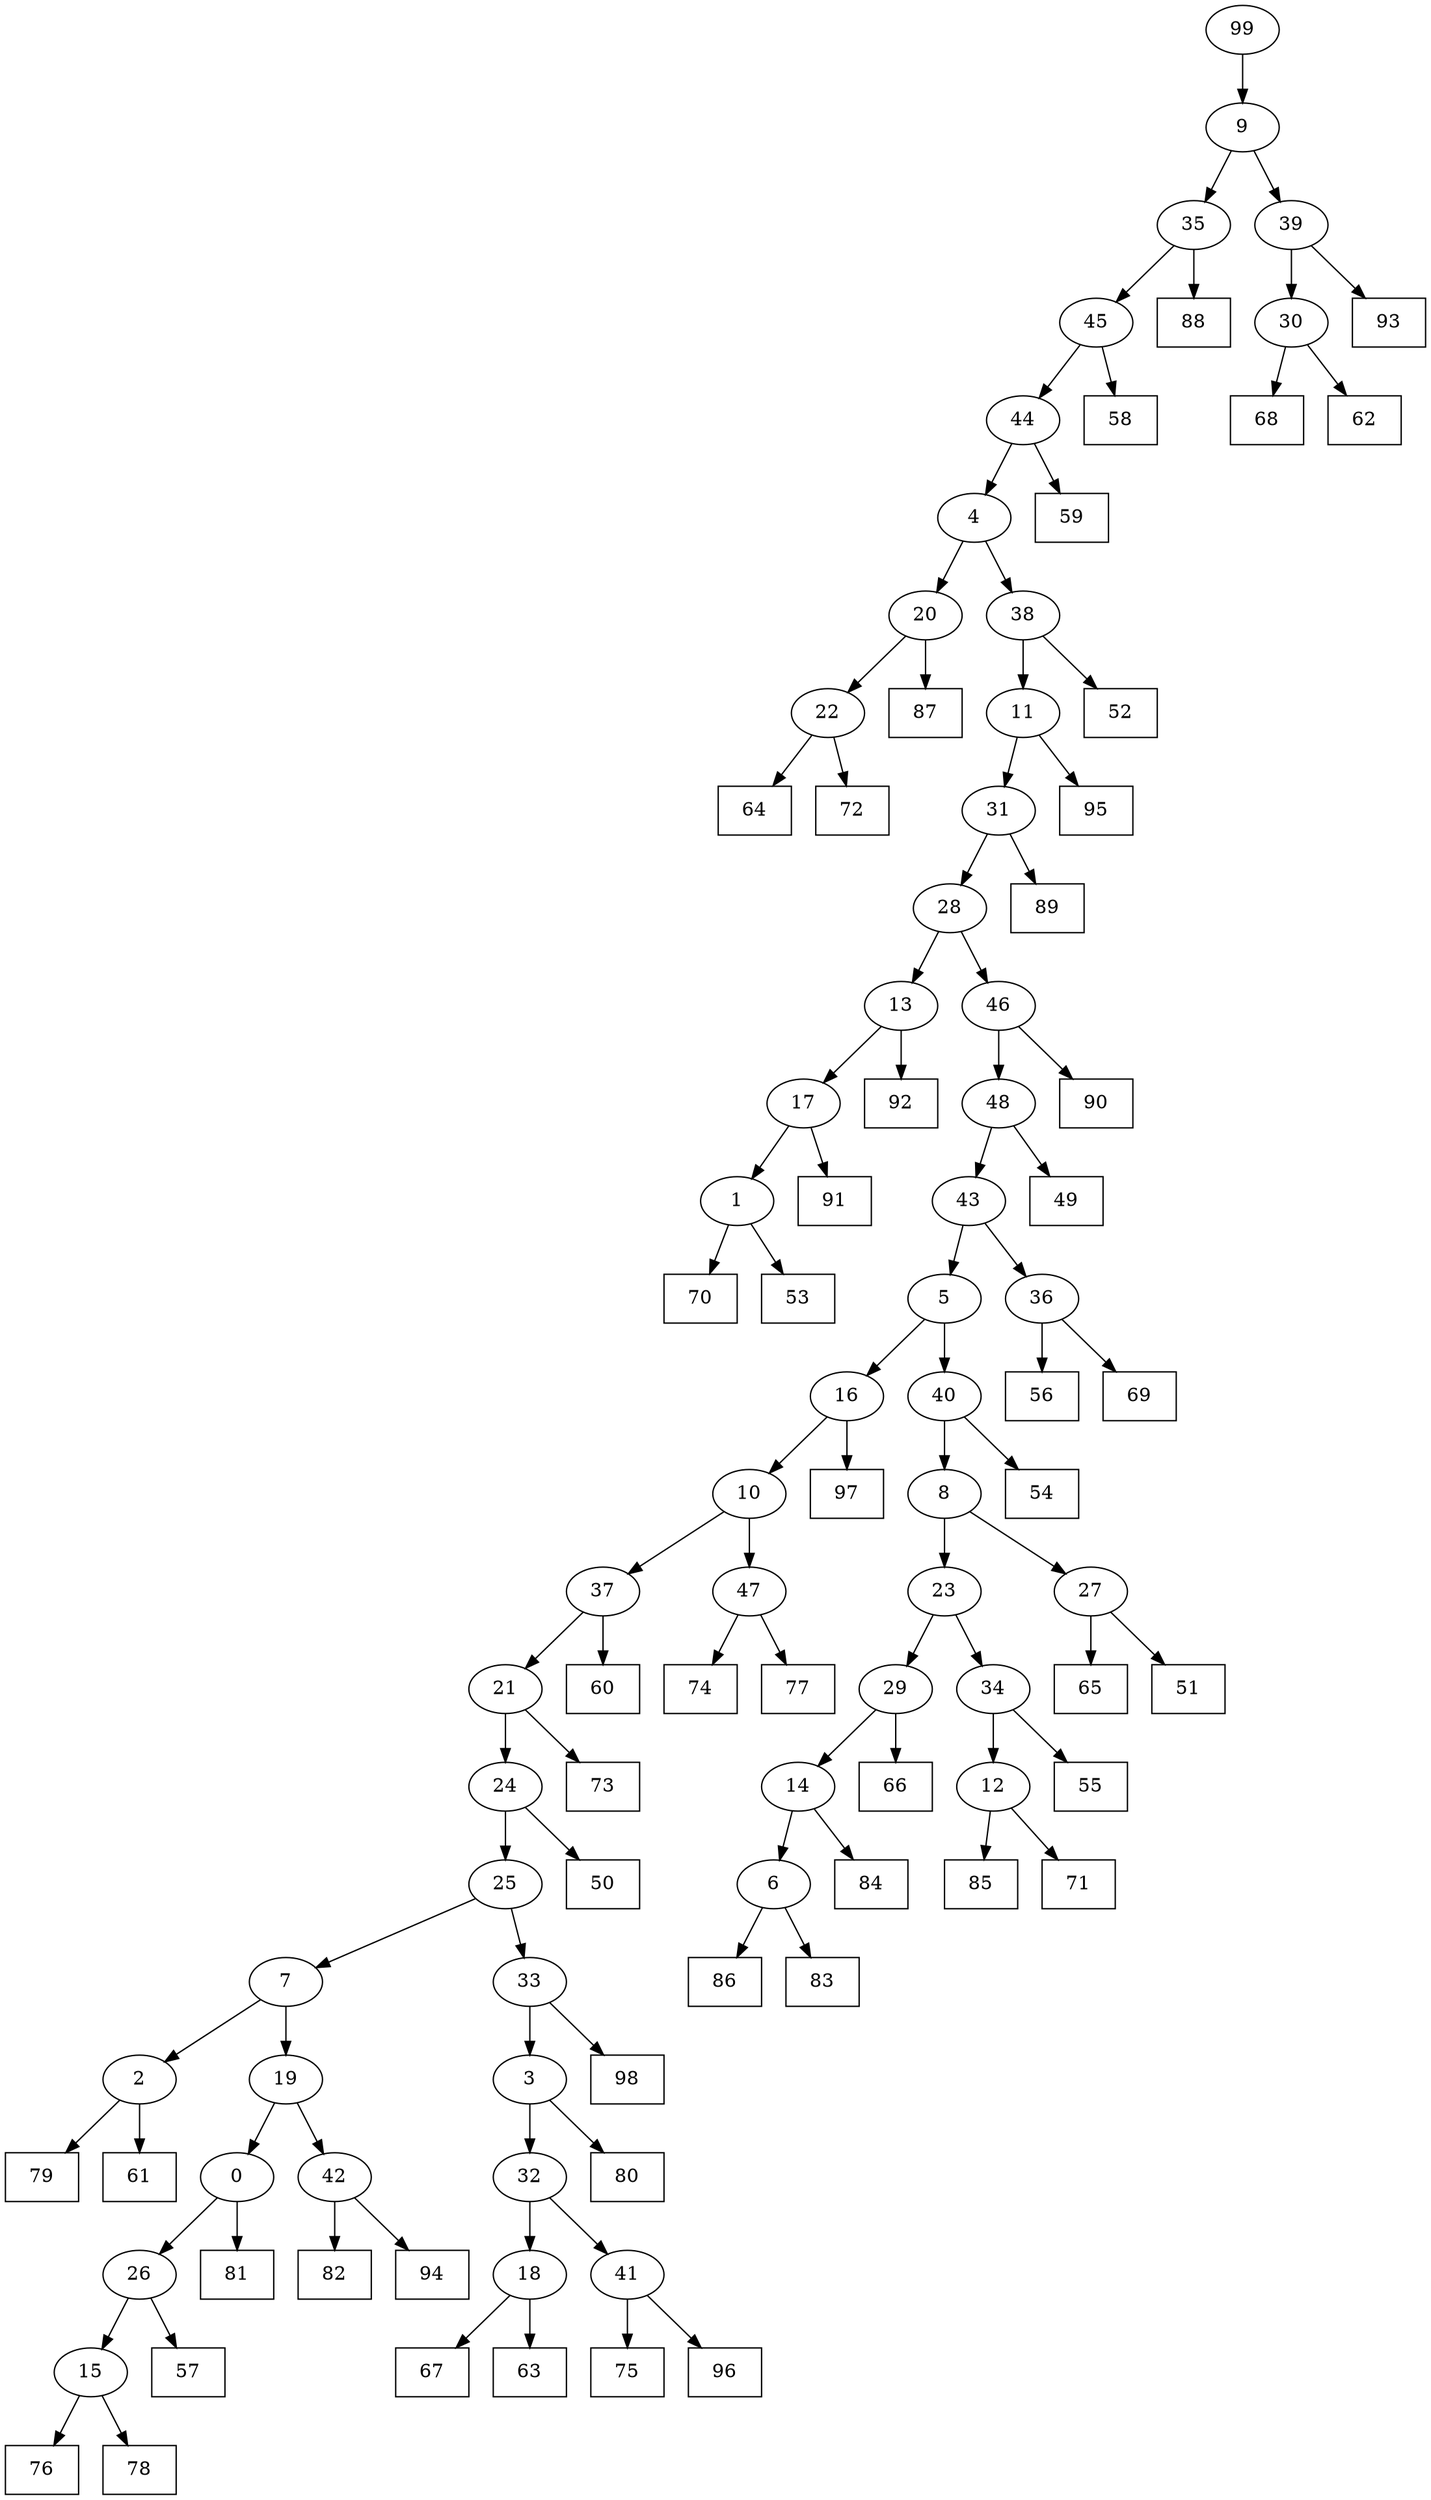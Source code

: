 digraph G {
0[label="0"];
1[label="1"];
2[label="2"];
3[label="3"];
4[label="4"];
5[label="5"];
6[label="6"];
7[label="7"];
8[label="8"];
9[label="9"];
10[label="10"];
11[label="11"];
12[label="12"];
13[label="13"];
14[label="14"];
15[label="15"];
16[label="16"];
17[label="17"];
18[label="18"];
19[label="19"];
20[label="20"];
21[label="21"];
22[label="22"];
23[label="23"];
24[label="24"];
25[label="25"];
26[label="26"];
27[label="27"];
28[label="28"];
29[label="29"];
30[label="30"];
31[label="31"];
32[label="32"];
33[label="33"];
34[label="34"];
35[label="35"];
36[label="36"];
37[label="37"];
38[label="38"];
39[label="39"];
40[label="40"];
41[label="41"];
42[label="42"];
43[label="43"];
44[label="44"];
45[label="45"];
46[label="46"];
47[label="47"];
48[label="48"];
49[shape=box,label="85"];
50[shape=box,label="75"];
51[shape=box,label="80"];
52[shape=box,label="64"];
53[shape=box,label="67"];
54[shape=box,label="49"];
55[shape=box,label="57"];
56[shape=box,label="86"];
57[shape=box,label="65"];
58[shape=box,label="93"];
59[shape=box,label="72"];
60[shape=box,label="73"];
61[shape=box,label="81"];
62[shape=box,label="88"];
63[shape=box,label="71"];
64[shape=box,label="56"];
65[shape=box,label="51"];
66[shape=box,label="74"];
67[shape=box,label="84"];
68[shape=box,label="87"];
69[shape=box,label="69"];
70[shape=box,label="52"];
71[shape=box,label="59"];
72[shape=box,label="70"];
73[shape=box,label="58"];
74[shape=box,label="96"];
75[shape=box,label="77"];
76[shape=box,label="76"];
77[shape=box,label="90"];
78[shape=box,label="53"];
79[shape=box,label="83"];
80[shape=box,label="68"];
81[shape=box,label="79"];
82[shape=box,label="62"];
83[shape=box,label="66"];
84[shape=box,label="61"];
85[shape=box,label="97"];
86[shape=box,label="55"];
87[shape=box,label="92"];
88[shape=box,label="50"];
89[shape=box,label="82"];
90[shape=box,label="91"];
91[shape=box,label="63"];
92[shape=box,label="60"];
93[shape=box,label="54"];
94[shape=box,label="89"];
95[shape=box,label="94"];
96[shape=box,label="78"];
97[shape=box,label="98"];
98[shape=box,label="95"];
99[label="99"];
15->96 ;
33->97 ;
39->58 ;
3->51 ;
23->34 ;
34->86 ;
48->54 ;
27->65 ;
22->52 ;
36->64 ;
31->94 ;
6->56 ;
18->53 ;
37->92 ;
15->76 ;
46->77 ;
13->87 ;
32->41 ;
16->10 ;
38->70 ;
37->21 ;
21->60 ;
4->38 ;
26->55 ;
32->18 ;
24->88 ;
30->80 ;
9->39 ;
42->89 ;
2->84 ;
1->78 ;
35->62 ;
28->13 ;
10->37 ;
18->91 ;
19->0 ;
8->23 ;
31->28 ;
11->31 ;
25->33 ;
29->83 ;
14->6 ;
6->79 ;
7->2 ;
47->66 ;
39->30 ;
30->82 ;
22->59 ;
7->19 ;
16->85 ;
46->48 ;
20->68 ;
40->8 ;
28->46 ;
12->49 ;
48->43 ;
34->12 ;
12->63 ;
10->47 ;
47->75 ;
1->72 ;
23->29 ;
29->14 ;
19->42 ;
42->95 ;
2->81 ;
13->17 ;
17->90 ;
43->5 ;
25->7 ;
41->74 ;
33->3 ;
3->32 ;
45->44 ;
44->4 ;
5->16 ;
99->9 ;
9->35 ;
45->73 ;
5->40 ;
40->93 ;
35->45 ;
38->11 ;
11->98 ;
44->71 ;
4->20 ;
20->22 ;
0->61 ;
0->26 ;
26->15 ;
14->67 ;
8->27 ;
27->57 ;
41->50 ;
43->36 ;
36->69 ;
17->1 ;
21->24 ;
24->25 ;
}
